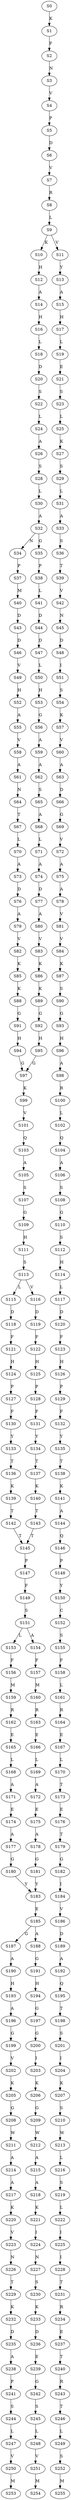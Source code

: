 strict digraph  {
	S0 -> S1 [ label = K ];
	S1 -> S2 [ label = F ];
	S2 -> S3 [ label = N ];
	S3 -> S4 [ label = V ];
	S4 -> S5 [ label = P ];
	S5 -> S6 [ label = D ];
	S6 -> S7 [ label = V ];
	S7 -> S8 [ label = R ];
	S8 -> S9 [ label = L ];
	S9 -> S10 [ label = K ];
	S9 -> S11 [ label = V ];
	S10 -> S12 [ label = H ];
	S11 -> S13 [ label = Y ];
	S12 -> S14 [ label = A ];
	S13 -> S15 [ label = A ];
	S14 -> S16 [ label = H ];
	S15 -> S17 [ label = H ];
	S16 -> S18 [ label = L ];
	S17 -> S19 [ label = L ];
	S18 -> S20 [ label = D ];
	S19 -> S21 [ label = E ];
	S20 -> S22 [ label = S ];
	S21 -> S23 [ label = S ];
	S22 -> S24 [ label = L ];
	S23 -> S25 [ label = L ];
	S24 -> S26 [ label = A ];
	S25 -> S27 [ label = K ];
	S26 -> S28 [ label = S ];
	S27 -> S29 [ label = S ];
	S28 -> S30 [ label = L ];
	S29 -> S31 [ label = L ];
	S30 -> S32 [ label = A ];
	S31 -> S33 [ label = A ];
	S32 -> S34 [ label = N ];
	S32 -> S35 [ label = G ];
	S33 -> S36 [ label = S ];
	S34 -> S37 [ label = P ];
	S35 -> S38 [ label = P ];
	S36 -> S39 [ label = T ];
	S37 -> S40 [ label = M ];
	S38 -> S41 [ label = L ];
	S39 -> S42 [ label = V ];
	S40 -> S43 [ label = D ];
	S41 -> S44 [ label = D ];
	S42 -> S45 [ label = N ];
	S43 -> S46 [ label = D ];
	S44 -> S47 [ label = D ];
	S45 -> S48 [ label = D ];
	S46 -> S49 [ label = V ];
	S47 -> S50 [ label = L ];
	S48 -> S51 [ label = I ];
	S49 -> S52 [ label = H ];
	S50 -> S53 [ label = H ];
	S51 -> S54 [ label = S ];
	S52 -> S55 [ label = A ];
	S53 -> S56 [ label = G ];
	S54 -> S57 [ label = K ];
	S55 -> S58 [ label = V ];
	S56 -> S59 [ label = A ];
	S57 -> S60 [ label = V ];
	S58 -> S61 [ label = A ];
	S59 -> S62 [ label = A ];
	S60 -> S63 [ label = A ];
	S61 -> S64 [ label = N ];
	S62 -> S65 [ label = S ];
	S63 -> S66 [ label = D ];
	S64 -> S67 [ label = T ];
	S65 -> S68 [ label = A ];
	S66 -> S69 [ label = G ];
	S67 -> S70 [ label = L ];
	S68 -> S71 [ label = L ];
	S69 -> S72 [ label = V ];
	S70 -> S73 [ label = A ];
	S71 -> S74 [ label = A ];
	S72 -> S75 [ label = A ];
	S73 -> S76 [ label = D ];
	S74 -> S77 [ label = D ];
	S75 -> S78 [ label = A ];
	S76 -> S79 [ label = A ];
	S77 -> S80 [ label = A ];
	S78 -> S81 [ label = V ];
	S79 -> S82 [ label = V ];
	S80 -> S83 [ label = V ];
	S81 -> S84 [ label = V ];
	S82 -> S85 [ label = K ];
	S83 -> S86 [ label = K ];
	S84 -> S87 [ label = K ];
	S85 -> S88 [ label = K ];
	S86 -> S89 [ label = K ];
	S87 -> S90 [ label = S ];
	S88 -> S91 [ label = G ];
	S89 -> S92 [ label = G ];
	S90 -> S93 [ label = G ];
	S91 -> S94 [ label = H ];
	S92 -> S95 [ label = H ];
	S93 -> S96 [ label = H ];
	S94 -> S97 [ label = G ];
	S95 -> S97 [ label = G ];
	S96 -> S98 [ label = A ];
	S97 -> S99 [ label = K ];
	S98 -> S100 [ label = R ];
	S99 -> S101 [ label = V ];
	S100 -> S102 [ label = L ];
	S101 -> S103 [ label = Q ];
	S102 -> S104 [ label = Q ];
	S103 -> S105 [ label = A ];
	S104 -> S106 [ label = A ];
	S105 -> S107 [ label = S ];
	S106 -> S108 [ label = S ];
	S107 -> S109 [ label = G ];
	S108 -> S110 [ label = G ];
	S109 -> S111 [ label = H ];
	S110 -> S112 [ label = S ];
	S111 -> S113 [ label = S ];
	S112 -> S114 [ label = H ];
	S113 -> S115 [ label = L ];
	S113 -> S116 [ label = V ];
	S114 -> S117 [ label = L ];
	S115 -> S118 [ label = D ];
	S116 -> S119 [ label = D ];
	S117 -> S120 [ label = D ];
	S118 -> S121 [ label = F ];
	S119 -> S122 [ label = F ];
	S120 -> S123 [ label = F ];
	S121 -> S124 [ label = H ];
	S122 -> S125 [ label = H ];
	S123 -> S126 [ label = H ];
	S124 -> S127 [ label = P ];
	S125 -> S128 [ label = P ];
	S126 -> S129 [ label = P ];
	S127 -> S130 [ label = F ];
	S128 -> S131 [ label = F ];
	S129 -> S132 [ label = F ];
	S130 -> S133 [ label = Y ];
	S131 -> S134 [ label = Y ];
	S132 -> S135 [ label = Y ];
	S133 -> S136 [ label = T ];
	S134 -> S137 [ label = T ];
	S135 -> S138 [ label = T ];
	S136 -> S139 [ label = K ];
	S137 -> S140 [ label = K ];
	S138 -> S141 [ label = K ];
	S139 -> S142 [ label = T ];
	S140 -> S143 [ label = T ];
	S141 -> S144 [ label = A ];
	S142 -> S145 [ label = T ];
	S143 -> S145 [ label = T ];
	S144 -> S146 [ label = Q ];
	S145 -> S147 [ label = P ];
	S146 -> S148 [ label = P ];
	S147 -> S149 [ label = F ];
	S148 -> S150 [ label = Y ];
	S149 -> S151 [ label = S ];
	S150 -> S152 [ label = C ];
	S151 -> S153 [ label = L ];
	S151 -> S154 [ label = A ];
	S152 -> S155 [ label = S ];
	S153 -> S156 [ label = F ];
	S154 -> S157 [ label = F ];
	S155 -> S158 [ label = F ];
	S156 -> S159 [ label = M ];
	S157 -> S160 [ label = M ];
	S158 -> S161 [ label = L ];
	S159 -> S162 [ label = R ];
	S160 -> S163 [ label = R ];
	S161 -> S164 [ label = R ];
	S162 -> S165 [ label = E ];
	S163 -> S166 [ label = E ];
	S164 -> S167 [ label = E ];
	S165 -> S168 [ label = L ];
	S166 -> S169 [ label = L ];
	S167 -> S170 [ label = L ];
	S168 -> S171 [ label = A ];
	S169 -> S172 [ label = A ];
	S170 -> S173 [ label = T ];
	S171 -> S174 [ label = E ];
	S172 -> S175 [ label = E ];
	S173 -> S176 [ label = E ];
	S174 -> S177 [ label = A ];
	S175 -> S178 [ label = A ];
	S176 -> S179 [ label = T ];
	S177 -> S180 [ label = G ];
	S178 -> S181 [ label = G ];
	S179 -> S182 [ label = G ];
	S180 -> S183 [ label = Y ];
	S181 -> S183 [ label = Y ];
	S182 -> S184 [ label = I ];
	S183 -> S185 [ label = E ];
	S184 -> S186 [ label = V ];
	S185 -> S187 [ label = G ];
	S185 -> S188 [ label = A ];
	S186 -> S189 [ label = D ];
	S187 -> S190 [ label = A ];
	S188 -> S191 [ label = G ];
	S189 -> S192 [ label = A ];
	S190 -> S193 [ label = H ];
	S191 -> S194 [ label = H ];
	S192 -> S195 [ label = Q ];
	S193 -> S196 [ label = A ];
	S194 -> S197 [ label = G ];
	S195 -> S198 [ label = T ];
	S196 -> S199 [ label = G ];
	S197 -> S200 [ label = G ];
	S198 -> S201 [ label = S ];
	S199 -> S202 [ label = V ];
	S200 -> S203 [ label = I ];
	S201 -> S204 [ label = I ];
	S202 -> S205 [ label = K ];
	S203 -> S206 [ label = K ];
	S204 -> S207 [ label = K ];
	S205 -> S208 [ label = G ];
	S206 -> S209 [ label = G ];
	S207 -> S210 [ label = S ];
	S208 -> S211 [ label = W ];
	S209 -> S212 [ label = W ];
	S210 -> S213 [ label = W ];
	S211 -> S214 [ label = A ];
	S212 -> S215 [ label = A ];
	S213 -> S216 [ label = L ];
	S214 -> S217 [ label = A ];
	S215 -> S218 [ label = A ];
	S216 -> S219 [ label = S ];
	S217 -> S220 [ label = K ];
	S218 -> S221 [ label = K ];
	S219 -> S222 [ label = L ];
	S220 -> S223 [ label = V ];
	S221 -> S224 [ label = I ];
	S222 -> S225 [ label = I ];
	S223 -> S226 [ label = N ];
	S224 -> S227 [ label = N ];
	S225 -> S228 [ label = I ];
	S226 -> S229 [ label = T ];
	S227 -> S230 [ label = S ];
	S228 -> S231 [ label = T ];
	S229 -> S232 [ label = K ];
	S230 -> S233 [ label = K ];
	S231 -> S234 [ label = R ];
	S232 -> S235 [ label = D ];
	S233 -> S236 [ label = D ];
	S234 -> S237 [ label = E ];
	S235 -> S238 [ label = A ];
	S236 -> S239 [ label = E ];
	S237 -> S240 [ label = T ];
	S238 -> S241 [ label = P ];
	S239 -> S242 [ label = G ];
	S240 -> S243 [ label = R ];
	S241 -> S244 [ label = S ];
	S242 -> S245 [ label = S ];
	S243 -> S246 [ label = T ];
	S244 -> S247 [ label = L ];
	S245 -> S248 [ label = L ];
	S246 -> S249 [ label = L ];
	S247 -> S250 [ label = V ];
	S248 -> S251 [ label = V ];
	S249 -> S252 [ label = S ];
	S250 -> S253 [ label = M ];
	S251 -> S254 [ label = M ];
	S252 -> S255 [ label = M ];
}
